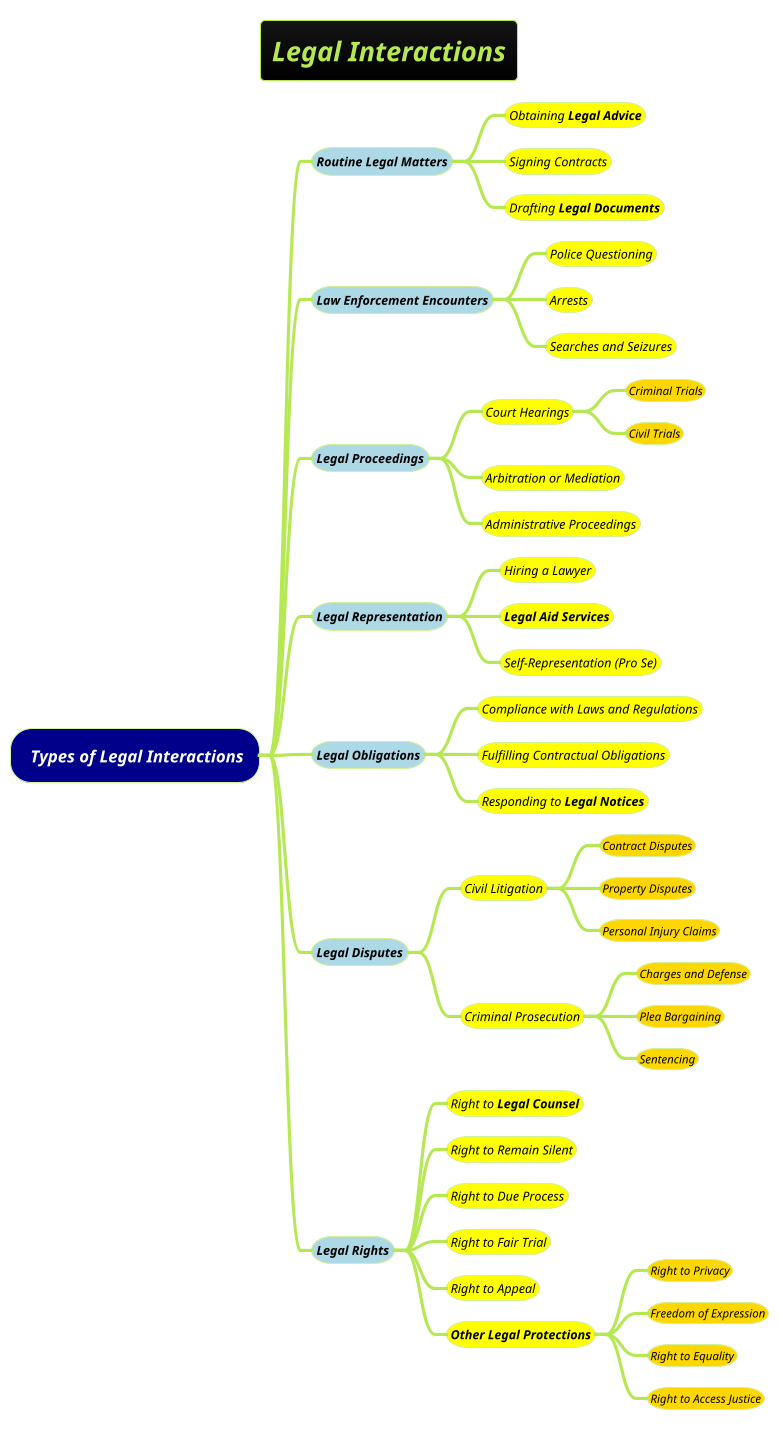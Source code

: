 @startmindmap
title =<i><size:18><b>Legal Interactions
!theme hacker

*[#darkblue] <i><color #white> Types of <b>Legal Interactions
**[#lightblue] <i><color #black><size:12>Routine <b>Legal Matters
***[#yellow] <i><color #black>Obtaining <b>Legal Advice
***[#yellow] <i><color #black>Signing Contracts
***[#yellow] <i><color #black>Drafting <b>Legal Documents
**[#lightblue] <i><color #black><size:12>Law Enforcement Encounters
***[#yellow] <i><color #black>Police Questioning
***[#yellow] <i><color #black>Arrests
***[#yellow] <i><color #black>Searches and Seizures
**[#lightblue] <i><color #black><size:12><b>Legal Proceedings
***[#yellow] <i><color #black>Court Hearings
****[#gold] <i><color #black>Criminal Trials
****[#gold] <i><color #black>Civil Trials
***[#yellow] <i><color #black>Arbitration or Mediation
***[#yellow] <i><color #black>Administrative Proceedings
**[#lightblue] <i><color #black><size:12><b>Legal Representation
***[#yellow] <i><color #black>Hiring a Lawyer
***[#yellow] <i><color #black><b>Legal Aid Services
***[#yellow] <i><color #black>Self-Representation (Pro Se)
**[#lightblue] <i><color #black><size:12><b>Legal Obligations
***[#yellow] <i><color #black>Compliance with Laws and Regulations
***[#yellow] <i><color #black>Fulfilling Contractual Obligations
***[#yellow] <i><color #black>Responding to <b>Legal Notices
**[#lightblue] <i><color #black><size:12><b>Legal Disputes
***[#yellow] <i><color #black>Civil Litigation
****[#gold] <i><color #black>Contract Disputes
****[#gold] <i><color #black>Property Disputes
****[#gold] <i><color #black>Personal Injury Claims
***[#yellow] <i><color #black>Criminal Prosecution
****[#gold] <i><color #black>Charges and Defense
****[#gold] <i><color #black>Plea Bargaining
****[#gold] <i><color #black>Sentencing
**[#lightblue] <i><color #black><size:12><b>Legal Rights
***[#yellow] <i><color #black>Right to <b>Legal Counsel
***[#yellow] <i><color #black>Right to Remain Silent
***[#yellow] <i><color #black>Right to Due Process
***[#yellow] <i><color #black>Right to Fair Trial
***[#yellow] <i><color #black>Right to Appeal
***[#yellow] <i><color #black><b>Other Legal Protections
****[#gold] <i><color #black>Right to Privacy
****[#gold] <i><color #black>Freedom of Expression
****[#gold] <i><color #black>Right to Equality
****[#gold] <i><color #black>Right to Access Justice
@endmindmap
